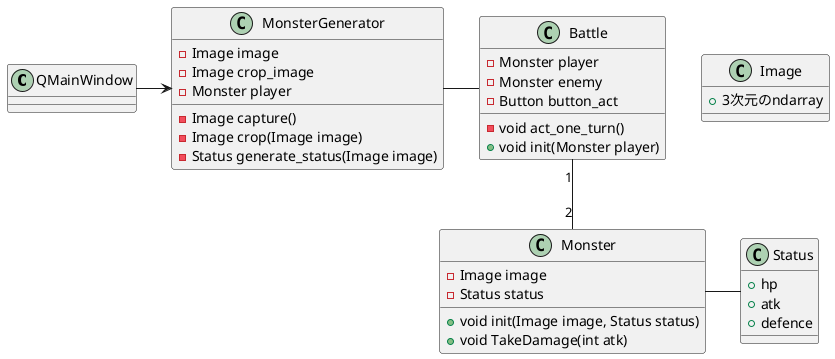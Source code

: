 @startuml Game
' https://www.mum-meblog.com/entry/research-detail/plant_uml
QMainWindow -> MonsterGenerator
MonsterGenerator -right- Battle
Battle "1" -- "2" Monster
Monster -right- Status

class MonsterGenerator{
    -Image image
    -Image crop_image
    -Monster player

    -Image capture()
    -Image crop(Image image)
    -Status generate_status(Image image)
}

class Battle{
    -Monster player
    -Monster enemy
    -Button button_act
    -void act_one_turn()
    +void init(Monster player)
}

class Monster{
    -Image image
    -Status status
    +void init(Image image, Status status)
    +void TakeDamage(int atk)
    
}

class Status{
    +hp
    +atk
    +defence
}

class Image{
    +3次元のndarray
}
@enduml